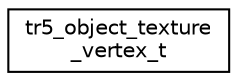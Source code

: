 digraph "Graphical Class Hierarchy"
{
 // INTERACTIVE_SVG=YES
  edge [fontname="Helvetica",fontsize="10",labelfontname="Helvetica",labelfontsize="10"];
  node [fontname="Helvetica",fontsize="10",shape=record];
  rankdir="LR";
  Node1 [label="tr5_object_texture\l_vertex_t",height=0.2,width=0.4,color="black", fillcolor="white", style="filled",URL="$_tomb_raider_8h.html#structtr5__object__texture__vertex__t"];
}
